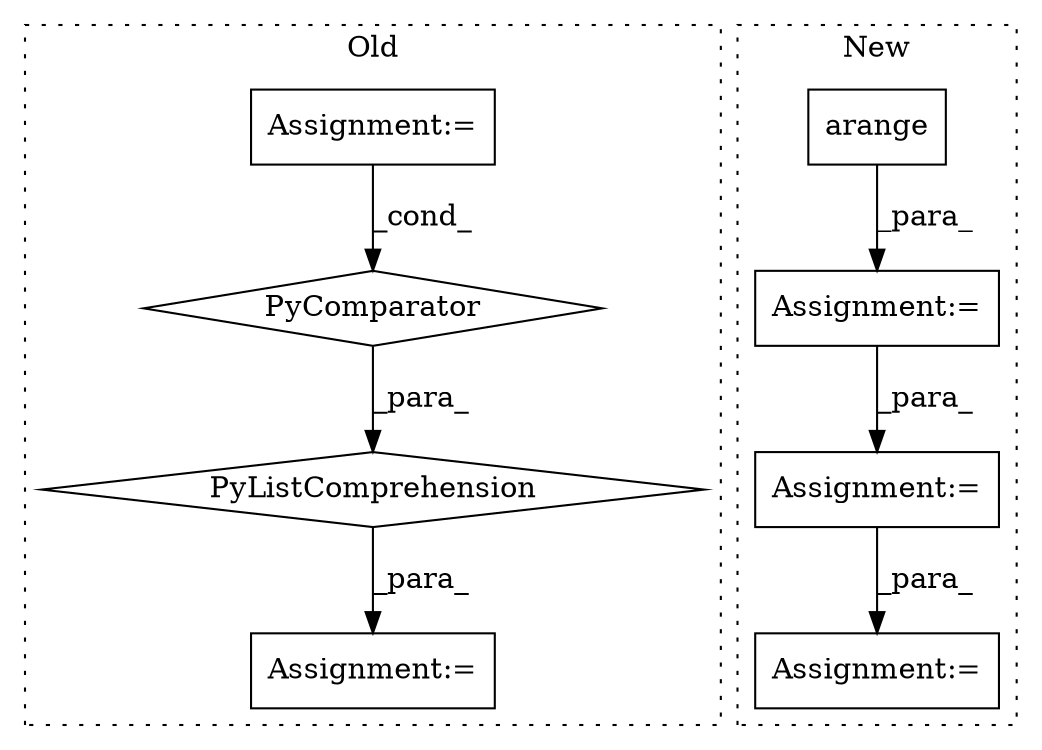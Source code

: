 digraph G {
subgraph cluster0 {
1 [label="PyListComprehension" a="109" s="3675" l="144" shape="diamond"];
3 [label="PyComparator" a="113" s="3734" l="77" shape="diamond"];
4 [label="Assignment:=" a="7" s="3734" l="77" shape="box"];
5 [label="Assignment:=" a="7" s="3652" l="23" shape="box"];
label = "Old";
style="dotted";
}
subgraph cluster1 {
2 [label="arange" a="32" s="3823,3850" l="7,1" shape="box"];
6 [label="Assignment:=" a="7" s="4128,4270" l="71,2" shape="box"];
7 [label="Assignment:=" a="7" s="4051" l="1" shape="box"];
8 [label="Assignment:=" a="7" s="3869" l="1" shape="box"];
label = "New";
style="dotted";
}
1 -> 5 [label="_para_"];
2 -> 8 [label="_para_"];
3 -> 1 [label="_para_"];
4 -> 3 [label="_cond_"];
7 -> 6 [label="_para_"];
8 -> 7 [label="_para_"];
}